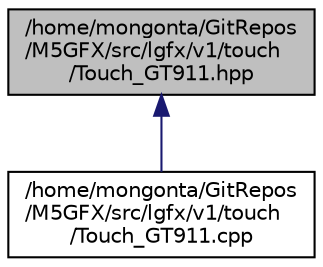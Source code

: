 digraph "/home/mongonta/GitRepos/M5GFX/src/lgfx/v1/touch/Touch_GT911.hpp"
{
 // LATEX_PDF_SIZE
  edge [fontname="Helvetica",fontsize="10",labelfontname="Helvetica",labelfontsize="10"];
  node [fontname="Helvetica",fontsize="10",shape=record];
  Node1 [label="/home/mongonta/GitRepos\l/M5GFX/src/lgfx/v1/touch\l/Touch_GT911.hpp",height=0.2,width=0.4,color="black", fillcolor="grey75", style="filled", fontcolor="black",tooltip=" "];
  Node1 -> Node2 [dir="back",color="midnightblue",fontsize="10",style="solid",fontname="Helvetica"];
  Node2 [label="/home/mongonta/GitRepos\l/M5GFX/src/lgfx/v1/touch\l/Touch_GT911.cpp",height=0.2,width=0.4,color="black", fillcolor="white", style="filled",URL="$Touch__GT911_8cpp.html",tooltip=" "];
}
